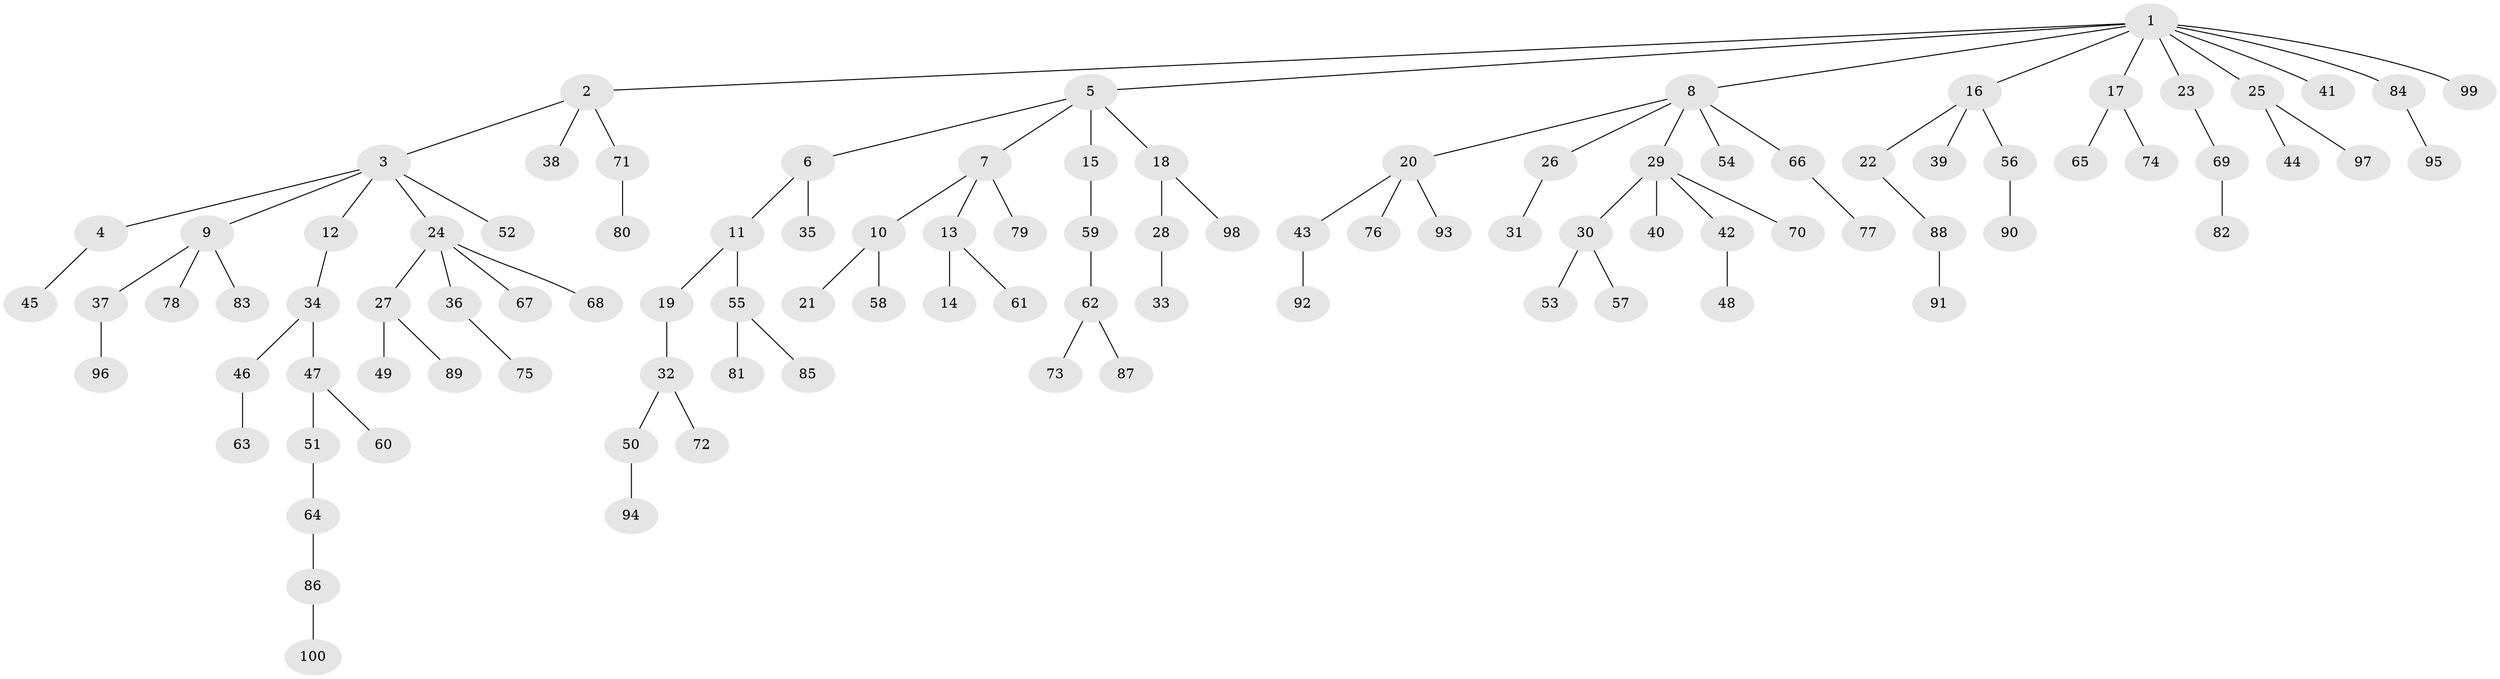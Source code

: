 // coarse degree distribution, {1: 0.6428571428571429, 2: 0.2571428571428571, 5: 0.02857142857142857, 3: 0.04285714285714286, 8: 0.014285714285714285, 30: 0.014285714285714285}
// Generated by graph-tools (version 1.1) at 2025/56/03/04/25 21:56:58]
// undirected, 100 vertices, 99 edges
graph export_dot {
graph [start="1"]
  node [color=gray90,style=filled];
  1;
  2;
  3;
  4;
  5;
  6;
  7;
  8;
  9;
  10;
  11;
  12;
  13;
  14;
  15;
  16;
  17;
  18;
  19;
  20;
  21;
  22;
  23;
  24;
  25;
  26;
  27;
  28;
  29;
  30;
  31;
  32;
  33;
  34;
  35;
  36;
  37;
  38;
  39;
  40;
  41;
  42;
  43;
  44;
  45;
  46;
  47;
  48;
  49;
  50;
  51;
  52;
  53;
  54;
  55;
  56;
  57;
  58;
  59;
  60;
  61;
  62;
  63;
  64;
  65;
  66;
  67;
  68;
  69;
  70;
  71;
  72;
  73;
  74;
  75;
  76;
  77;
  78;
  79;
  80;
  81;
  82;
  83;
  84;
  85;
  86;
  87;
  88;
  89;
  90;
  91;
  92;
  93;
  94;
  95;
  96;
  97;
  98;
  99;
  100;
  1 -- 2;
  1 -- 5;
  1 -- 8;
  1 -- 16;
  1 -- 17;
  1 -- 23;
  1 -- 25;
  1 -- 41;
  1 -- 84;
  1 -- 99;
  2 -- 3;
  2 -- 38;
  2 -- 71;
  3 -- 4;
  3 -- 9;
  3 -- 12;
  3 -- 24;
  3 -- 52;
  4 -- 45;
  5 -- 6;
  5 -- 7;
  5 -- 15;
  5 -- 18;
  6 -- 11;
  6 -- 35;
  7 -- 10;
  7 -- 13;
  7 -- 79;
  8 -- 20;
  8 -- 26;
  8 -- 29;
  8 -- 54;
  8 -- 66;
  9 -- 37;
  9 -- 78;
  9 -- 83;
  10 -- 21;
  10 -- 58;
  11 -- 19;
  11 -- 55;
  12 -- 34;
  13 -- 14;
  13 -- 61;
  15 -- 59;
  16 -- 22;
  16 -- 39;
  16 -- 56;
  17 -- 65;
  17 -- 74;
  18 -- 28;
  18 -- 98;
  19 -- 32;
  20 -- 43;
  20 -- 76;
  20 -- 93;
  22 -- 88;
  23 -- 69;
  24 -- 27;
  24 -- 36;
  24 -- 67;
  24 -- 68;
  25 -- 44;
  25 -- 97;
  26 -- 31;
  27 -- 49;
  27 -- 89;
  28 -- 33;
  29 -- 30;
  29 -- 40;
  29 -- 42;
  29 -- 70;
  30 -- 53;
  30 -- 57;
  32 -- 50;
  32 -- 72;
  34 -- 46;
  34 -- 47;
  36 -- 75;
  37 -- 96;
  42 -- 48;
  43 -- 92;
  46 -- 63;
  47 -- 51;
  47 -- 60;
  50 -- 94;
  51 -- 64;
  55 -- 81;
  55 -- 85;
  56 -- 90;
  59 -- 62;
  62 -- 73;
  62 -- 87;
  64 -- 86;
  66 -- 77;
  69 -- 82;
  71 -- 80;
  84 -- 95;
  86 -- 100;
  88 -- 91;
}
